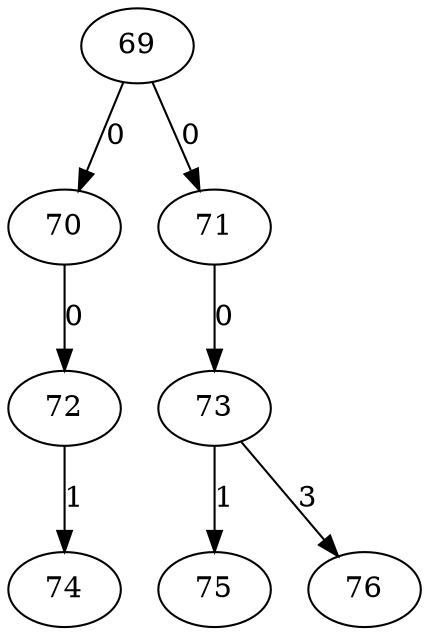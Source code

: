digraph {
  69 -> 70 ["label" = 0]
  69 -> 71 ["label" = 0]
  70 -> 72 ["label" = 0]
  71 -> 73 ["label" = 0]
  72 -> 74 ["label" = 1]
  73 -> 75 ["label" = 1]
  73 -> 76 ["label" = 3]
}